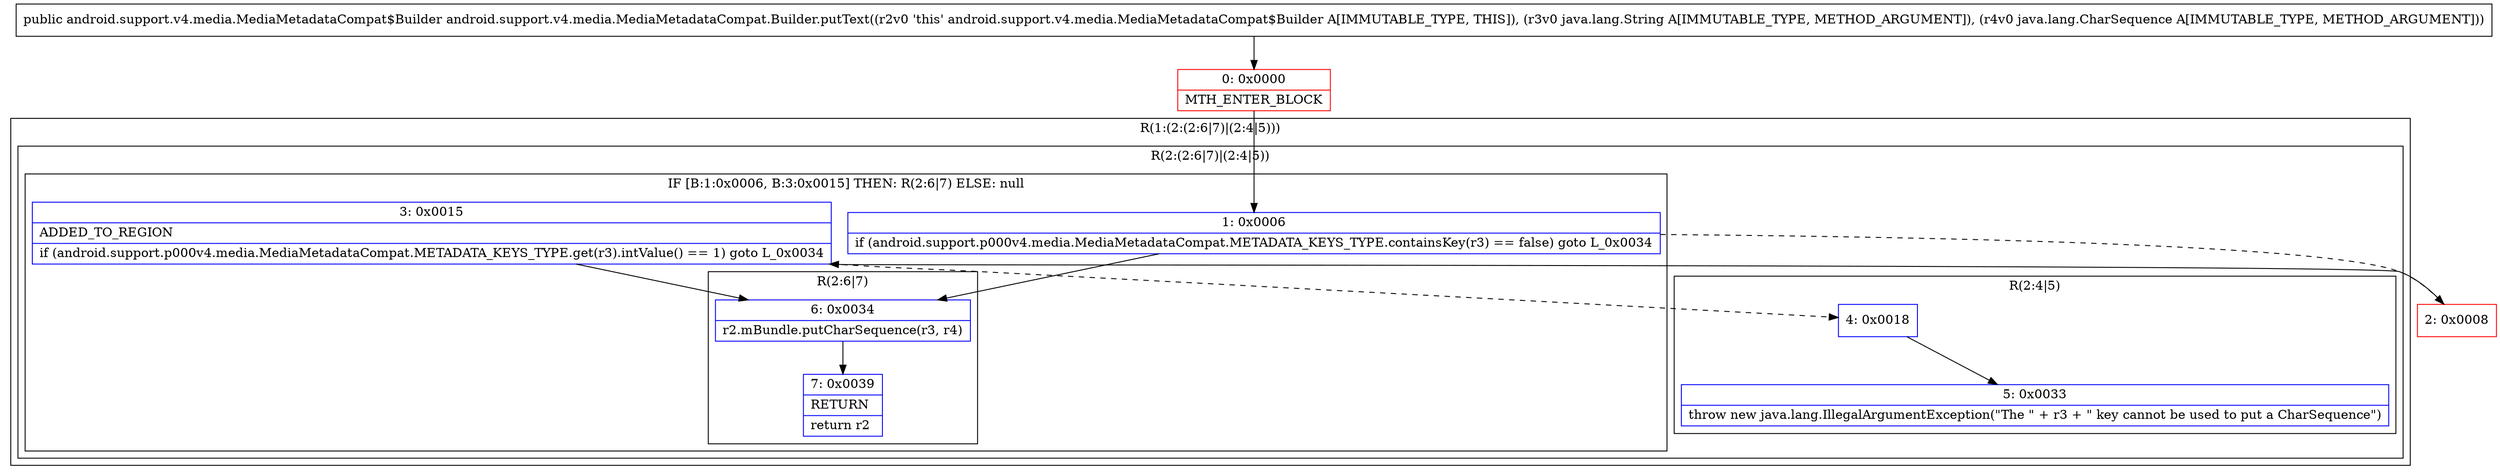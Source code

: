 digraph "CFG forandroid.support.v4.media.MediaMetadataCompat.Builder.putText(Ljava\/lang\/String;Ljava\/lang\/CharSequence;)Landroid\/support\/v4\/media\/MediaMetadataCompat$Builder;" {
subgraph cluster_Region_791108688 {
label = "R(1:(2:(2:6|7)|(2:4|5)))";
node [shape=record,color=blue];
subgraph cluster_Region_1134678370 {
label = "R(2:(2:6|7)|(2:4|5))";
node [shape=record,color=blue];
subgraph cluster_IfRegion_813277639 {
label = "IF [B:1:0x0006, B:3:0x0015] THEN: R(2:6|7) ELSE: null";
node [shape=record,color=blue];
Node_1 [shape=record,label="{1\:\ 0x0006|if (android.support.p000v4.media.MediaMetadataCompat.METADATA_KEYS_TYPE.containsKey(r3) == false) goto L_0x0034\l}"];
Node_3 [shape=record,label="{3\:\ 0x0015|ADDED_TO_REGION\l|if (android.support.p000v4.media.MediaMetadataCompat.METADATA_KEYS_TYPE.get(r3).intValue() == 1) goto L_0x0034\l}"];
subgraph cluster_Region_1928587803 {
label = "R(2:6|7)";
node [shape=record,color=blue];
Node_6 [shape=record,label="{6\:\ 0x0034|r2.mBundle.putCharSequence(r3, r4)\l}"];
Node_7 [shape=record,label="{7\:\ 0x0039|RETURN\l|return r2\l}"];
}
}
subgraph cluster_Region_1738796489 {
label = "R(2:4|5)";
node [shape=record,color=blue];
Node_4 [shape=record,label="{4\:\ 0x0018}"];
Node_5 [shape=record,label="{5\:\ 0x0033|throw new java.lang.IllegalArgumentException(\"The \" + r3 + \" key cannot be used to put a CharSequence\")\l}"];
}
}
}
Node_0 [shape=record,color=red,label="{0\:\ 0x0000|MTH_ENTER_BLOCK\l}"];
Node_2 [shape=record,color=red,label="{2\:\ 0x0008}"];
MethodNode[shape=record,label="{public android.support.v4.media.MediaMetadataCompat$Builder android.support.v4.media.MediaMetadataCompat.Builder.putText((r2v0 'this' android.support.v4.media.MediaMetadataCompat$Builder A[IMMUTABLE_TYPE, THIS]), (r3v0 java.lang.String A[IMMUTABLE_TYPE, METHOD_ARGUMENT]), (r4v0 java.lang.CharSequence A[IMMUTABLE_TYPE, METHOD_ARGUMENT])) }"];
MethodNode -> Node_0;
Node_1 -> Node_2[style=dashed];
Node_1 -> Node_6;
Node_3 -> Node_4[style=dashed];
Node_3 -> Node_6;
Node_6 -> Node_7;
Node_4 -> Node_5;
Node_0 -> Node_1;
Node_2 -> Node_3;
}

